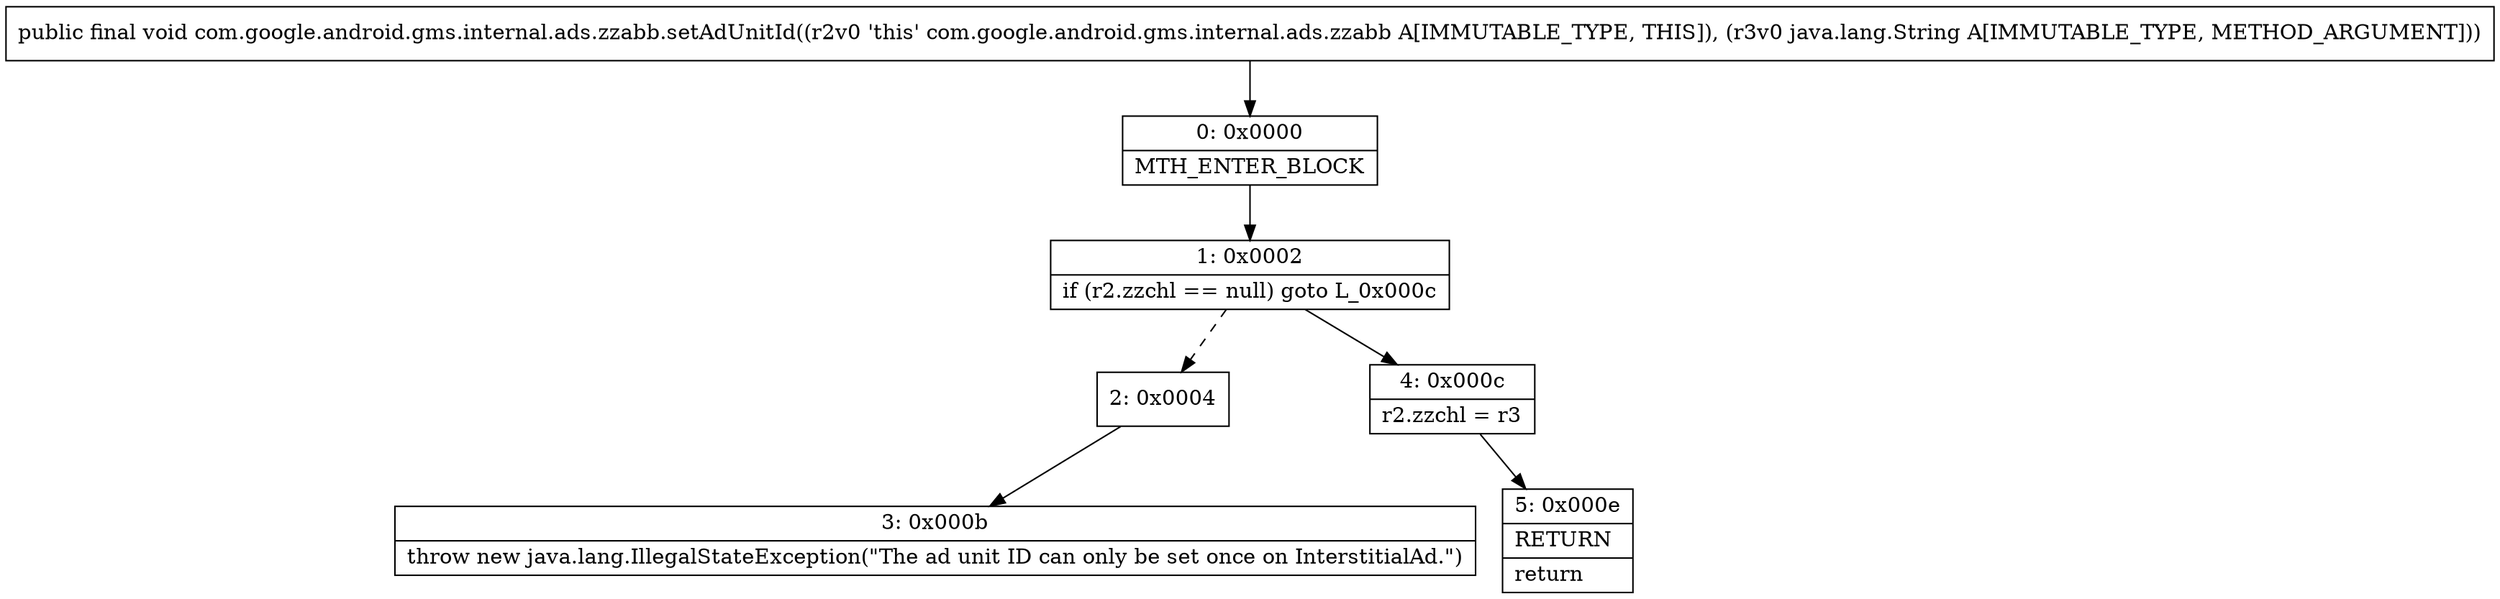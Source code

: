 digraph "CFG forcom.google.android.gms.internal.ads.zzabb.setAdUnitId(Ljava\/lang\/String;)V" {
Node_0 [shape=record,label="{0\:\ 0x0000|MTH_ENTER_BLOCK\l}"];
Node_1 [shape=record,label="{1\:\ 0x0002|if (r2.zzchl == null) goto L_0x000c\l}"];
Node_2 [shape=record,label="{2\:\ 0x0004}"];
Node_3 [shape=record,label="{3\:\ 0x000b|throw new java.lang.IllegalStateException(\"The ad unit ID can only be set once on InterstitialAd.\")\l}"];
Node_4 [shape=record,label="{4\:\ 0x000c|r2.zzchl = r3\l}"];
Node_5 [shape=record,label="{5\:\ 0x000e|RETURN\l|return\l}"];
MethodNode[shape=record,label="{public final void com.google.android.gms.internal.ads.zzabb.setAdUnitId((r2v0 'this' com.google.android.gms.internal.ads.zzabb A[IMMUTABLE_TYPE, THIS]), (r3v0 java.lang.String A[IMMUTABLE_TYPE, METHOD_ARGUMENT])) }"];
MethodNode -> Node_0;
Node_0 -> Node_1;
Node_1 -> Node_2[style=dashed];
Node_1 -> Node_4;
Node_2 -> Node_3;
Node_4 -> Node_5;
}

